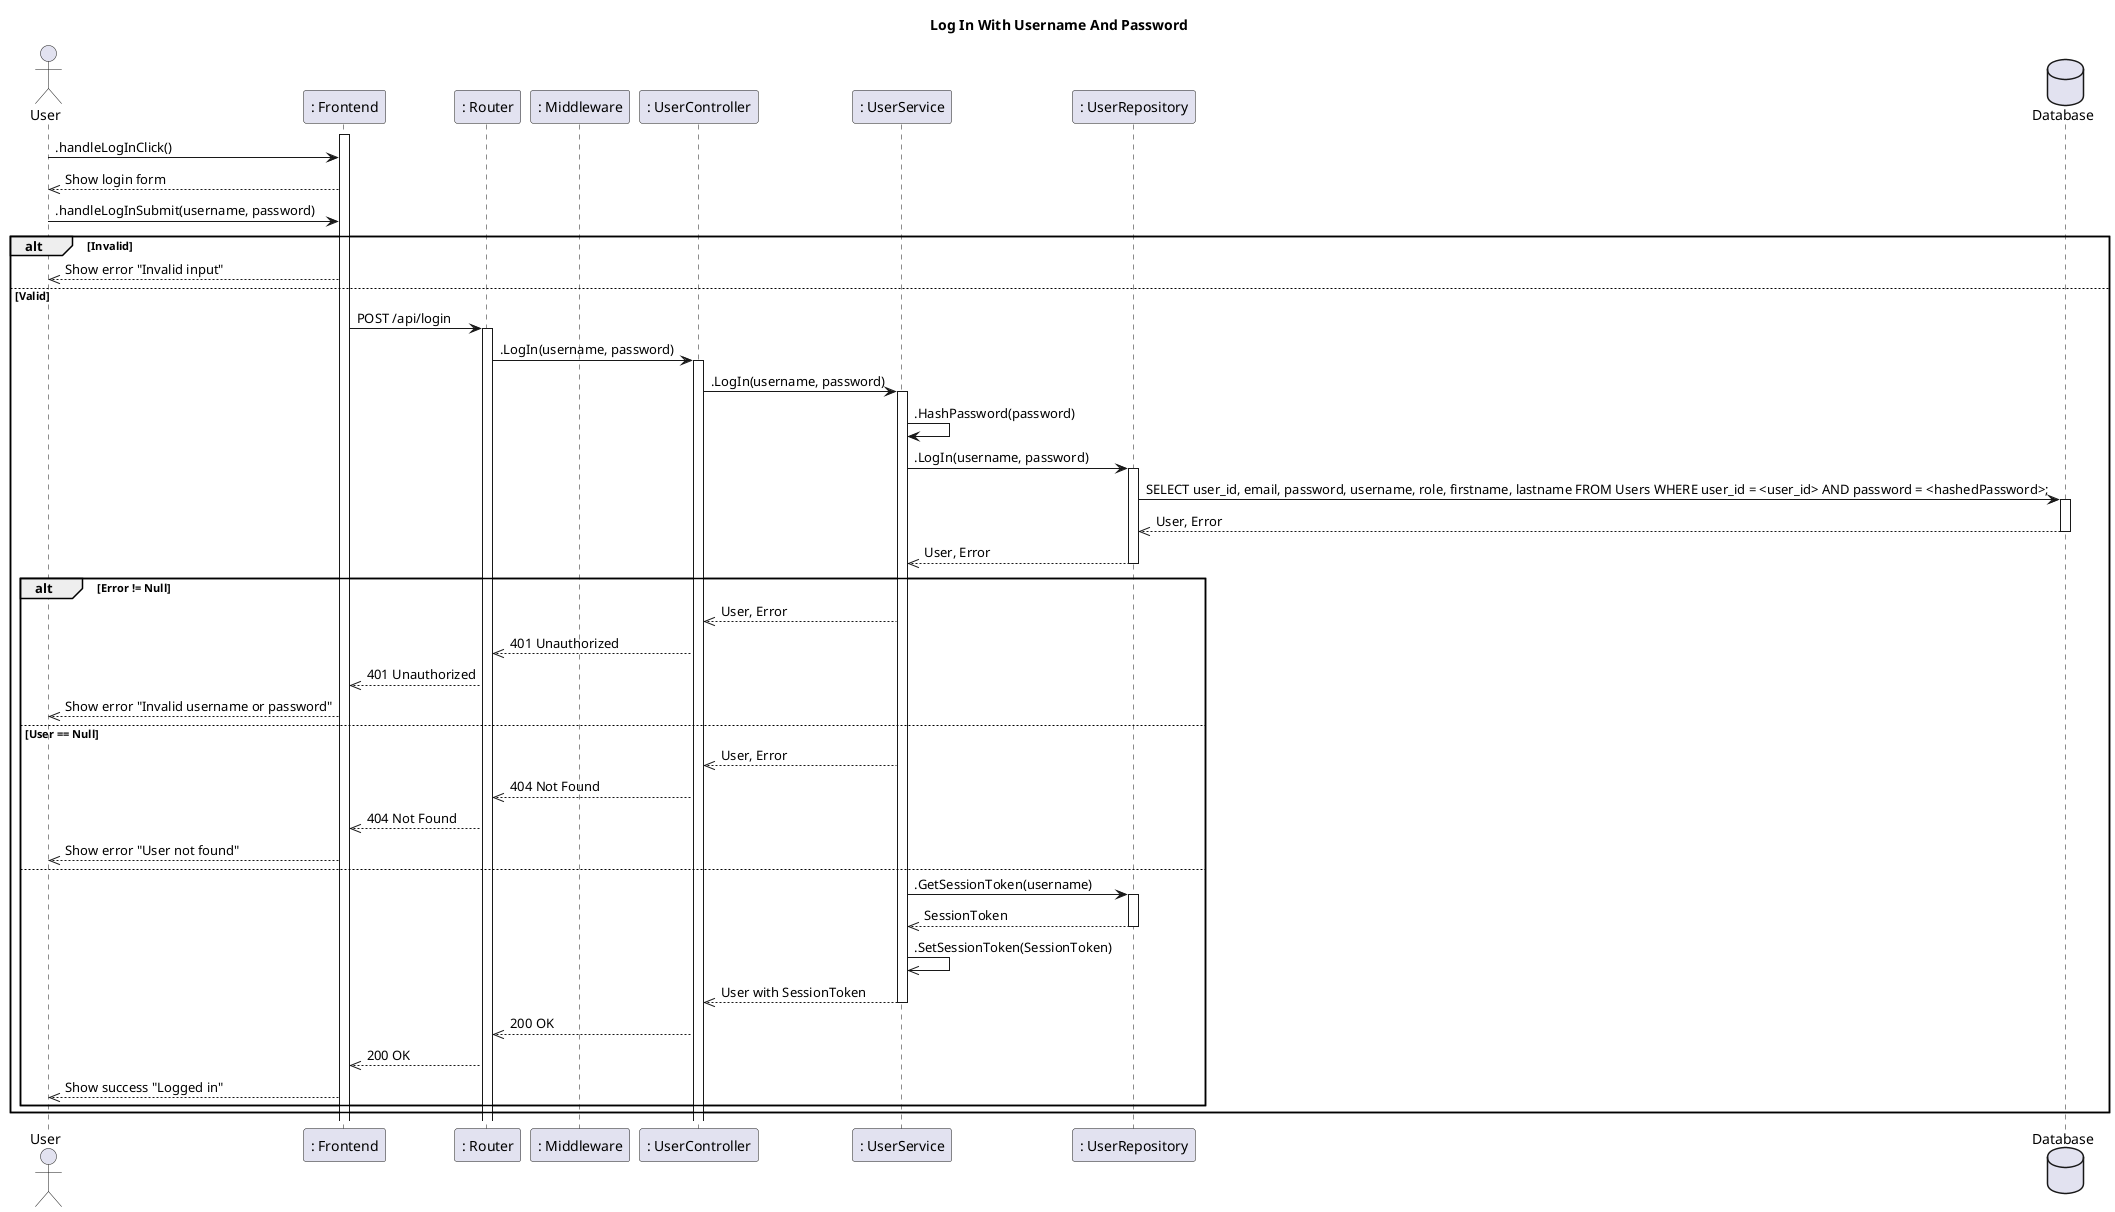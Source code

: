 @startuml
title Log In With Username And Password
actor User
participant ": Frontend" as Frontend
participant ": Router" as Router
participant ": Middleware" as Middleware

participant ": UserController" as Controller
participant ": UserService" as Service
participant ": UserRepository" as Repository

database Database
activate Frontend
User -> Frontend: .handleLogInClick()
Frontend -->> User: Show login form

User -> Frontend: .handleLogInSubmit(username, password)
alt Invalid
  Frontend -->> User: Show error "Invalid input"
else Valid
  Frontend -> Router: POST /api/login
  activate Router
  Router -> Controller: .LogIn(username, password)
  activate Controller
  Controller -> Service: .LogIn(username, password)
  activate Service
  Service -> Service: .HashPassword(password)
  Service -> Repository: .LogIn(username, password)
  activate Repository
  Repository -> Database: SELECT user_id, email, password, username, role, firstname, lastname FROM Users WHERE user_id = <user_id> AND password = <hashedPassword>;
  activate Database
  Database -->> Repository: User, Error
  deactivate Database
  Repository -->> Service: User, Error
  deactivate Repository

  alt Error != Null
    Service -->> Controller: User, Error
    Controller -->> Router: 401 Unauthorized
    Router -->> Frontend: 401 Unauthorized
    Frontend -->> User: Show error "Invalid username or password"
  else User == Null
    Service -->> Controller: User, Error
    Controller -->> Router: 404 Not Found
    Router -->> Frontend: 404 Not Found
    Frontend -->> User: Show error "User not found"
  else
    Service -> Repository: .GetSessionToken(username)
    activate Repository
    Repository -->> Service: SessionToken
    deactivate Repository
    Service ->> Service: .SetSessionToken(SessionToken)
    Service -->> Controller: User with SessionToken
    deactivate Service
    Controller -->> Router: 200 OK
    Router -->> Frontend: 200 OK
    Frontend -->> User: Show success "Logged in"
  end
  deactivate Service
end
@enduml
